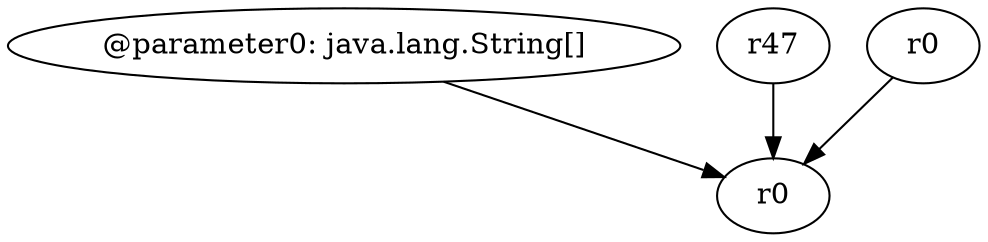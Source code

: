 digraph g {
0[label="@parameter0: java.lang.String[]"]
1[label="r0"]
0->1[label=""]
2[label="r47"]
2->1[label=""]
3[label="r0"]
3->1[label=""]
}